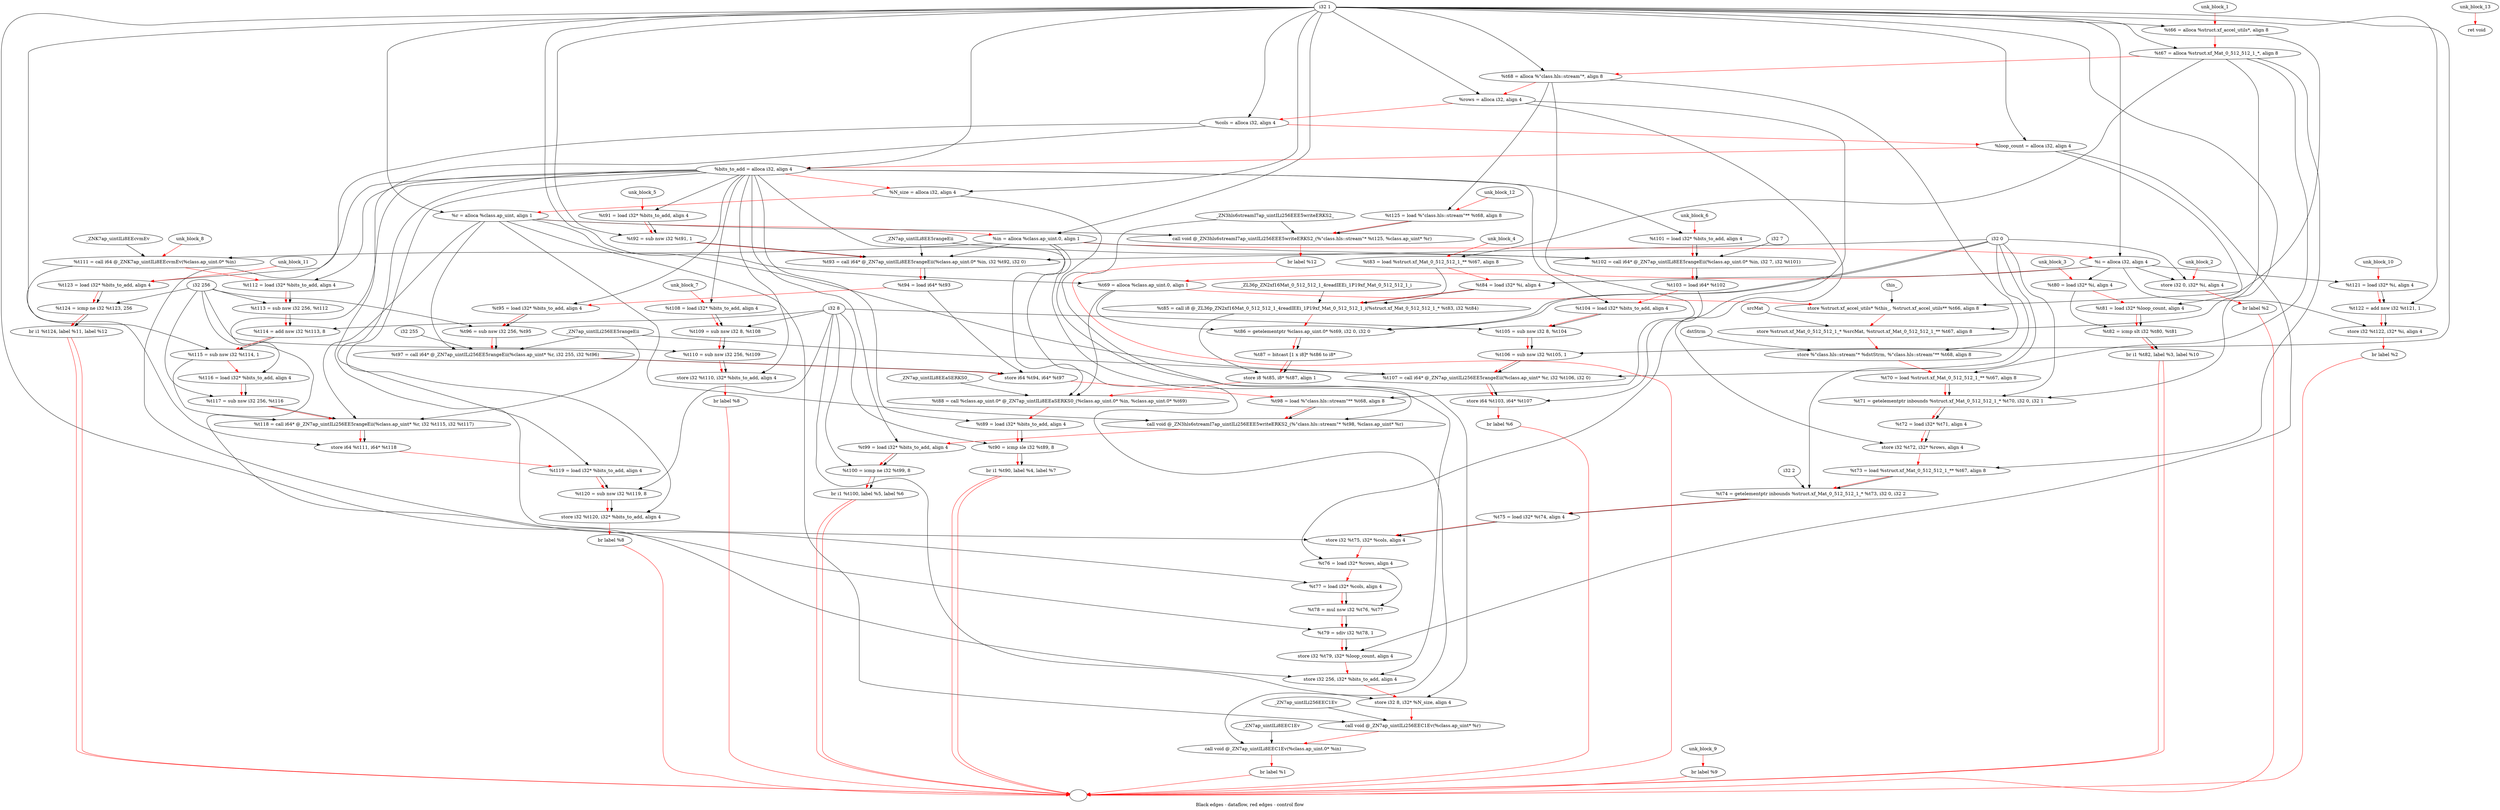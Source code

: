 digraph G {
compound=true
label="Black edges - dataflow, red edges - control flow"
"t66" [label="  %t66 = alloca %struct.xf_accel_utils*, align 8"]
"t67" [label="  %t67 = alloca %struct.xf_Mat_0_512_512_1_*, align 8"]
"t68" [label="  %t68 = alloca %\"class.hls::stream\"*, align 8"]
"rows" [label="  %rows = alloca i32, align 4"]
"cols" [label="  %cols = alloca i32, align 4"]
"loop_count" [label="  %loop_count = alloca i32, align 4"]
"bits_to_add" [label="  %bits_to_add = alloca i32, align 4"]
"N_size" [label="  %N_size = alloca i32, align 4"]
"r" [label="  %r = alloca %class.ap_uint, align 1"]
"in" [label="  %in = alloca %class.ap_uint.0, align 1"]
"i" [label="  %i = alloca i32, align 4"]
"t69" [label="  %t69 = alloca %class.ap_uint.0, align 1"]
"_1" [label="  store %struct.xf_accel_utils* %this_, %struct.xf_accel_utils** %t66, align 8"]
"_2" [label="  store %struct.xf_Mat_0_512_512_1_* %srcMat, %struct.xf_Mat_0_512_512_1_** %t67, align 8"]
"_3" [label="  store %\"class.hls::stream\"* %dstStrm, %\"class.hls::stream\"** %t68, align 8"]
"t70" [label="  %t70 = load %struct.xf_Mat_0_512_512_1_** %t67, align 8"]
"t71" [label="  %t71 = getelementptr inbounds %struct.xf_Mat_0_512_512_1_* %t70, i32 0, i32 1"]
"t72" [label="  %t72 = load i32* %t71, align 4"]
"_4" [label="  store i32 %t72, i32* %rows, align 4"]
"t73" [label="  %t73 = load %struct.xf_Mat_0_512_512_1_** %t67, align 8"]
"t74" [label="  %t74 = getelementptr inbounds %struct.xf_Mat_0_512_512_1_* %t73, i32 0, i32 2"]
"t75" [label="  %t75 = load i32* %t74, align 4"]
"_5" [label="  store i32 %t75, i32* %cols, align 4"]
"t76" [label="  %t76 = load i32* %rows, align 4"]
"t77" [label="  %t77 = load i32* %cols, align 4"]
"t78" [label="  %t78 = mul nsw i32 %t76, %t77"]
"t79" [label="  %t79 = sdiv i32 %t78, 1"]
"_6" [label="  store i32 %t79, i32* %loop_count, align 4"]
"_7" [label="  store i32 256, i32* %bits_to_add, align 4"]
"_8" [label="  store i32 8, i32* %N_size, align 4"]
"_9" [label="  call void @_ZN7ap_uintILi256EEC1Ev(%class.ap_uint* %r)"]
"_10" [label="  call void @_ZN7ap_uintILi8EEC1Ev(%class.ap_uint.0* %in)"]
"_11" [label="  br label %1"]
"unk_block_1" -> "t66"[color=red]
"i32 1" -> "t66"
"t66" -> "t67"[color=red weight=2]
"i32 1" -> "t67"
"t67" -> "t68"[color=red weight=2]
"i32 1" -> "t68"
"t68" -> "rows"[color=red weight=2]
"i32 1" -> "rows"
"rows" -> "cols"[color=red weight=2]
"i32 1" -> "cols"
"cols" -> "loop_count"[color=red weight=2]
"i32 1" -> "loop_count"
"loop_count" -> "bits_to_add"[color=red weight=2]
"i32 1" -> "bits_to_add"
"bits_to_add" -> "N_size"[color=red weight=2]
"i32 1" -> "N_size"
"N_size" -> "r"[color=red weight=2]
"i32 1" -> "r"
"r" -> "in"[color=red weight=2]
"i32 1" -> "in"
"in" -> "i"[color=red weight=2]
"i32 1" -> "i"
"i" -> "t69"[color=red weight=2]
"i32 1" -> "t69"
"t69" -> "_1"[color=red weight=2]
"this_" -> "_1"
"t66" -> "_1"
"_1" -> "_2"[color=red weight=2]
"srcMat" -> "_2"
"t67" -> "_2"
"_2" -> "_3"[color=red weight=2]
"dstStrm" -> "_3"
"t68" -> "_3"
"_3" -> "t70"[color=red weight=2]
"t67" -> "t70"
"t70" -> "t71"[color=red weight=2]
"t70" -> "t71"
"i32 0" -> "t71"
"i32 1" -> "t71"
"t71" -> "t72"[color=red weight=2]
"t71" -> "t72"
"t72" -> "_4"[color=red weight=2]
"t72" -> "_4"
"rows" -> "_4"
"_4" -> "t73"[color=red weight=2]
"t67" -> "t73"
"t73" -> "t74"[color=red weight=2]
"t73" -> "t74"
"i32 0" -> "t74"
"i32 2" -> "t74"
"t74" -> "t75"[color=red weight=2]
"t74" -> "t75"
"t75" -> "_5"[color=red weight=2]
"t75" -> "_5"
"cols" -> "_5"
"_5" -> "t76"[color=red weight=2]
"rows" -> "t76"
"t76" -> "t77"[color=red weight=2]
"cols" -> "t77"
"t77" -> "t78"[color=red weight=2]
"t76" -> "t78"
"t77" -> "t78"
"t78" -> "t79"[color=red weight=2]
"t78" -> "t79"
"i32 1" -> "t79"
"t79" -> "_6"[color=red weight=2]
"t79" -> "_6"
"loop_count" -> "_6"
"_6" -> "_7"[color=red weight=2]
"i32 256" -> "_7"
"bits_to_add" -> "_7"
"_7" -> "_8"[color=red weight=2]
"i32 8" -> "_8"
"N_size" -> "_8"
"_8" -> "_9"[color=red weight=2]
"r" -> "_9"
"_ZN7ap_uintILi256EEC1Ev" -> "_9"
"_9" -> "_10"[color=red weight=2]
"in" -> "_10"
"_ZN7ap_uintILi8EEC1Ev" -> "_10"
"_10" -> "_11"[color=red weight=2]
"_11" -> ""[color=red]

"_12" [label="  store i32 0, i32* %i, align 4"]
"_13" [label="  br label %2"]
"unk_block_2" -> "_12"[color=red]
"i32 0" -> "_12"
"i" -> "_12"
"_12" -> "_13"[color=red weight=2]
"_13" -> ""[color=red]

"t80" [label="  %t80 = load i32* %i, align 4"]
"t81" [label="  %t81 = load i32* %loop_count, align 4"]
"t82" [label="  %t82 = icmp slt i32 %t80, %t81"]
"_14" [label="  br i1 %t82, label %3, label %10"]
"unk_block_3" -> "t80"[color=red]
"i" -> "t80"
"t80" -> "t81"[color=red weight=2]
"loop_count" -> "t81"
"t81" -> "t82"[color=red weight=2]
"t80" -> "t82"
"t81" -> "t82"
"t82" -> "_14"[color=red weight=2]
"t82" -> "_14"
"_14" -> ""[color=red]
"_14" -> ""[color=red]

"t83" [label="  %t83 = load %struct.xf_Mat_0_512_512_1_** %t67, align 8"]
"t84" [label="  %t84 = load i32* %i, align 4"]
"t85" [label="  %t85 = call i8 @_ZL36p_ZN2xf16Mat_0_512_512_1_4readIEEi_1P19xf_Mat_0_512_512_1_i(%struct.xf_Mat_0_512_512_1_* %t83, i32 %t84)"]
"t86" [label="  %t86 = getelementptr %class.ap_uint.0* %t69, i32 0, i32 0"]
"t87" [label="  %t87 = bitcast [1 x i8]* %t86 to i8*"]
"_15" [label="  store i8 %t85, i8* %t87, align 1"]
"t88" [label="  %t88 = call %class.ap_uint.0* @_ZN7ap_uintILi8EEaSERKS0_(%class.ap_uint.0* %in, %class.ap_uint.0* %t69)"]
"t89" [label="  %t89 = load i32* %bits_to_add, align 4"]
"t90" [label="  %t90 = icmp sle i32 %t89, 8"]
"_16" [label="  br i1 %t90, label %4, label %7"]
"unk_block_4" -> "t83"[color=red]
"t67" -> "t83"
"t83" -> "t84"[color=red weight=2]
"i" -> "t84"
"t84" -> "t85"[color=red weight=2]
"t83" -> "t85"
"t84" -> "t85"
"_ZL36p_ZN2xf16Mat_0_512_512_1_4readIEEi_1P19xf_Mat_0_512_512_1_i" -> "t85"
"t85" -> "t86"[color=red weight=2]
"t69" -> "t86"
"i32 0" -> "t86"
"i32 0" -> "t86"
"t86" -> "t87"[color=red weight=2]
"t86" -> "t87"
"t87" -> "_15"[color=red weight=2]
"t85" -> "_15"
"t87" -> "_15"
"_15" -> "t88"[color=red weight=2]
"in" -> "t88"
"t69" -> "t88"
"_ZN7ap_uintILi8EEaSERKS0_" -> "t88"
"t88" -> "t89"[color=red weight=2]
"bits_to_add" -> "t89"
"t89" -> "t90"[color=red weight=2]
"t89" -> "t90"
"i32 8" -> "t90"
"t90" -> "_16"[color=red weight=2]
"t90" -> "_16"
"_16" -> ""[color=red]
"_16" -> ""[color=red]

"t91" [label="  %t91 = load i32* %bits_to_add, align 4"]
"t92" [label="  %t92 = sub nsw i32 %t91, 1"]
"t93" [label="  %t93 = call i64* @_ZN7ap_uintILi8EE5rangeEii(%class.ap_uint.0* %in, i32 %t92, i32 0)"]
"t94" [label="  %t94 = load i64* %t93"]
"t95" [label="  %t95 = load i32* %bits_to_add, align 4"]
"t96" [label="  %t96 = sub nsw i32 256, %t95"]
"t97" [label="  %t97 = call i64* @_ZN7ap_uintILi256EE5rangeEii(%class.ap_uint* %r, i32 255, i32 %t96)"]
"_17" [label="  store i64 %t94, i64* %t97"]
"t98" [label="  %t98 = load %\"class.hls::stream\"** %t68, align 8"]
"_18" [label="  call void @_ZN3hls6streamI7ap_uintILi256EEE5writeERKS2_(%\"class.hls::stream\"* %t98, %class.ap_uint* %r)"]
"t99" [label="  %t99 = load i32* %bits_to_add, align 4"]
"t100" [label="  %t100 = icmp ne i32 %t99, 8"]
"_19" [label="  br i1 %t100, label %5, label %6"]
"unk_block_5" -> "t91"[color=red]
"bits_to_add" -> "t91"
"t91" -> "t92"[color=red weight=2]
"t91" -> "t92"
"i32 1" -> "t92"
"t92" -> "t93"[color=red weight=2]
"in" -> "t93"
"t92" -> "t93"
"i32 0" -> "t93"
"_ZN7ap_uintILi8EE5rangeEii" -> "t93"
"t93" -> "t94"[color=red weight=2]
"t93" -> "t94"
"t94" -> "t95"[color=red weight=2]
"bits_to_add" -> "t95"
"t95" -> "t96"[color=red weight=2]
"i32 256" -> "t96"
"t95" -> "t96"
"t96" -> "t97"[color=red weight=2]
"r" -> "t97"
"i32 255" -> "t97"
"t96" -> "t97"
"_ZN7ap_uintILi256EE5rangeEii" -> "t97"
"t97" -> "_17"[color=red weight=2]
"t94" -> "_17"
"t97" -> "_17"
"_17" -> "t98"[color=red weight=2]
"t68" -> "t98"
"t98" -> "_18"[color=red weight=2]
"t98" -> "_18"
"r" -> "_18"
"_ZN3hls6streamI7ap_uintILi256EEE5writeERKS2_" -> "_18"
"_18" -> "t99"[color=red weight=2]
"bits_to_add" -> "t99"
"t99" -> "t100"[color=red weight=2]
"t99" -> "t100"
"i32 8" -> "t100"
"t100" -> "_19"[color=red weight=2]
"t100" -> "_19"
"_19" -> ""[color=red]
"_19" -> ""[color=red]

"t101" [label="  %t101 = load i32* %bits_to_add, align 4"]
"t102" [label="  %t102 = call i64* @_ZN7ap_uintILi8EE5rangeEii(%class.ap_uint.0* %in, i32 7, i32 %t101)"]
"t103" [label="  %t103 = load i64* %t102"]
"t104" [label="  %t104 = load i32* %bits_to_add, align 4"]
"t105" [label="  %t105 = sub nsw i32 8, %t104"]
"t106" [label="  %t106 = sub nsw i32 %t105, 1"]
"t107" [label="  %t107 = call i64* @_ZN7ap_uintILi256EE5rangeEii(%class.ap_uint* %r, i32 %t106, i32 0)"]
"_20" [label="  store i64 %t103, i64* %t107"]
"_21" [label="  br label %6"]
"unk_block_6" -> "t101"[color=red]
"bits_to_add" -> "t101"
"t101" -> "t102"[color=red weight=2]
"in" -> "t102"
"i32 7" -> "t102"
"t101" -> "t102"
"_ZN7ap_uintILi8EE5rangeEii" -> "t102"
"t102" -> "t103"[color=red weight=2]
"t102" -> "t103"
"t103" -> "t104"[color=red weight=2]
"bits_to_add" -> "t104"
"t104" -> "t105"[color=red weight=2]
"i32 8" -> "t105"
"t104" -> "t105"
"t105" -> "t106"[color=red weight=2]
"t105" -> "t106"
"i32 1" -> "t106"
"t106" -> "t107"[color=red weight=2]
"r" -> "t107"
"t106" -> "t107"
"i32 0" -> "t107"
"_ZN7ap_uintILi256EE5rangeEii" -> "t107"
"t107" -> "_20"[color=red weight=2]
"t103" -> "_20"
"t107" -> "_20"
"_20" -> "_21"[color=red weight=2]
"_21" -> ""[color=red]

"t108" [label="  %t108 = load i32* %bits_to_add, align 4"]
"t109" [label="  %t109 = sub nsw i32 8, %t108"]
"t110" [label="  %t110 = sub nsw i32 256, %t109"]
"_22" [label="  store i32 %t110, i32* %bits_to_add, align 4"]
"_23" [label="  br label %8"]
"unk_block_7" -> "t108"[color=red]
"bits_to_add" -> "t108"
"t108" -> "t109"[color=red weight=2]
"i32 8" -> "t109"
"t108" -> "t109"
"t109" -> "t110"[color=red weight=2]
"i32 256" -> "t110"
"t109" -> "t110"
"t110" -> "_22"[color=red weight=2]
"t110" -> "_22"
"bits_to_add" -> "_22"
"_22" -> "_23"[color=red weight=2]
"_23" -> ""[color=red]

"t111" [label="  %t111 = call i64 @_ZNK7ap_uintILi8EEcvmEv(%class.ap_uint.0* %in)"]
"t112" [label="  %t112 = load i32* %bits_to_add, align 4"]
"t113" [label="  %t113 = sub nsw i32 256, %t112"]
"t114" [label="  %t114 = add nsw i32 %t113, 8"]
"t115" [label="  %t115 = sub nsw i32 %t114, 1"]
"t116" [label="  %t116 = load i32* %bits_to_add, align 4"]
"t117" [label="  %t117 = sub nsw i32 256, %t116"]
"t118" [label="  %t118 = call i64* @_ZN7ap_uintILi256EE5rangeEii(%class.ap_uint* %r, i32 %t115, i32 %t117)"]
"_24" [label="  store i64 %t111, i64* %t118"]
"t119" [label="  %t119 = load i32* %bits_to_add, align 4"]
"t120" [label="  %t120 = sub nsw i32 %t119, 8"]
"_25" [label="  store i32 %t120, i32* %bits_to_add, align 4"]
"_26" [label="  br label %8"]
"unk_block_8" -> "t111"[color=red]
"in" -> "t111"
"_ZNK7ap_uintILi8EEcvmEv" -> "t111"
"t111" -> "t112"[color=red weight=2]
"bits_to_add" -> "t112"
"t112" -> "t113"[color=red weight=2]
"i32 256" -> "t113"
"t112" -> "t113"
"t113" -> "t114"[color=red weight=2]
"t113" -> "t114"
"i32 8" -> "t114"
"t114" -> "t115"[color=red weight=2]
"t114" -> "t115"
"i32 1" -> "t115"
"t115" -> "t116"[color=red weight=2]
"bits_to_add" -> "t116"
"t116" -> "t117"[color=red weight=2]
"i32 256" -> "t117"
"t116" -> "t117"
"t117" -> "t118"[color=red weight=2]
"r" -> "t118"
"t115" -> "t118"
"t117" -> "t118"
"_ZN7ap_uintILi256EE5rangeEii" -> "t118"
"t118" -> "_24"[color=red weight=2]
"t111" -> "_24"
"t118" -> "_24"
"_24" -> "t119"[color=red weight=2]
"bits_to_add" -> "t119"
"t119" -> "t120"[color=red weight=2]
"t119" -> "t120"
"i32 8" -> "t120"
"t120" -> "_25"[color=red weight=2]
"t120" -> "_25"
"bits_to_add" -> "_25"
"_25" -> "_26"[color=red weight=2]
"_26" -> ""[color=red]

"_27" [label="  br label %9"]
"unk_block_9" -> "_27"[color=red]
"_27" -> ""[color=red]

"t121" [label="  %t121 = load i32* %i, align 4"]
"t122" [label="  %t122 = add nsw i32 %t121, 1"]
"_28" [label="  store i32 %t122, i32* %i, align 4"]
"_29" [label="  br label %2"]
"unk_block_10" -> "t121"[color=red]
"i" -> "t121"
"t121" -> "t122"[color=red weight=2]
"t121" -> "t122"
"i32 1" -> "t122"
"t122" -> "_28"[color=red weight=2]
"t122" -> "_28"
"i" -> "_28"
"_28" -> "_29"[color=red weight=2]
"_29" -> ""[color=red]

"t123" [label="  %t123 = load i32* %bits_to_add, align 4"]
"t124" [label="  %t124 = icmp ne i32 %t123, 256"]
"_30" [label="  br i1 %t124, label %11, label %12"]
"unk_block_11" -> "t123"[color=red]
"bits_to_add" -> "t123"
"t123" -> "t124"[color=red weight=2]
"t123" -> "t124"
"i32 256" -> "t124"
"t124" -> "_30"[color=red weight=2]
"t124" -> "_30"
"_30" -> ""[color=red]
"_30" -> ""[color=red]

"t125" [label="  %t125 = load %\"class.hls::stream\"** %t68, align 8"]
"_31" [label="  call void @_ZN3hls6streamI7ap_uintILi256EEE5writeERKS2_(%\"class.hls::stream\"* %t125, %class.ap_uint* %r)"]
"_32" [label="  br label %12"]
"unk_block_12" -> "t125"[color=red]
"t68" -> "t125"
"t125" -> "_31"[color=red weight=2]
"t125" -> "_31"
"r" -> "_31"
"_ZN3hls6streamI7ap_uintILi256EEE5writeERKS2_" -> "_31"
"_31" -> "_32"[color=red weight=2]
"_32" -> ""[color=red]

"_33" [label="  ret void"]
"unk_block_13" -> "_33"[color=red]

}
